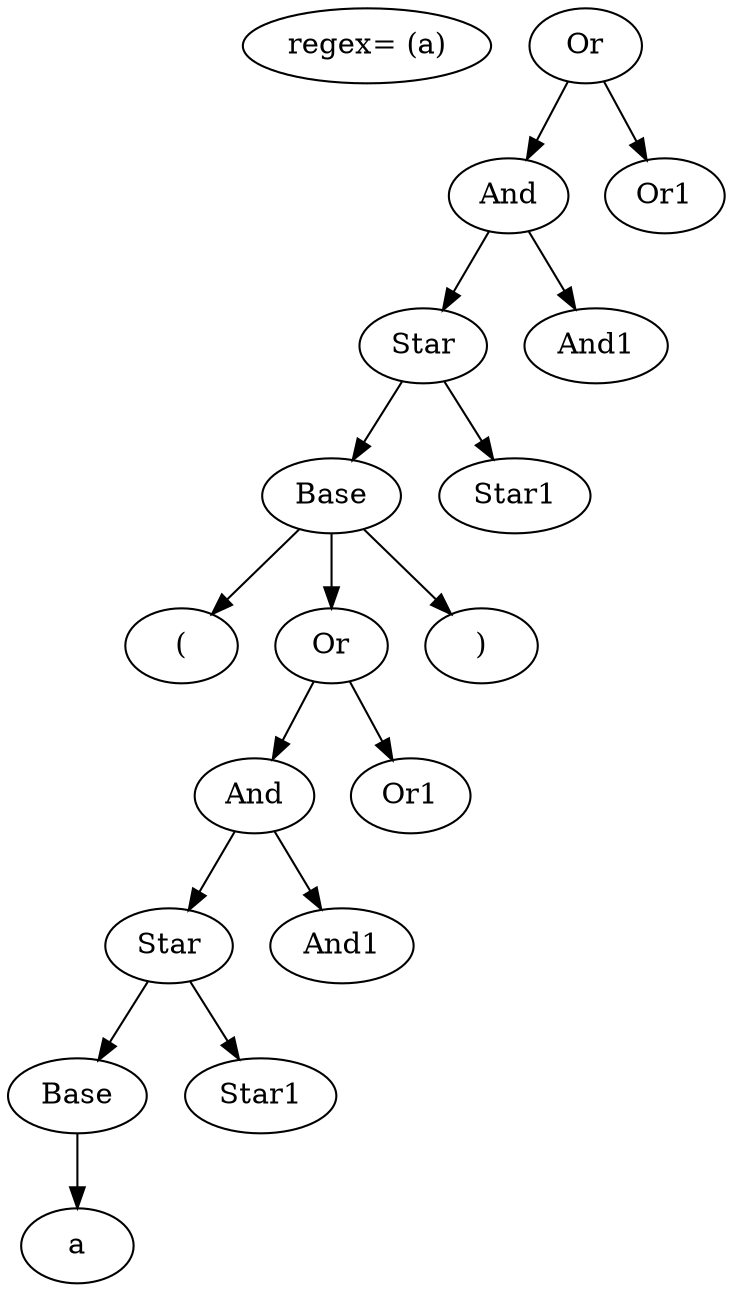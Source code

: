digraph G {
E [label="regex= (a)"];
0 [label="Or"];
1 [label="And"];
2 [label="Star"];
3 [label="Base"];
4 [label="("];
6 [label="Or"];
7 [label="And"];
8 [label="Star"];
9 [label="Base"];
10 [label="a"];
12 [label="Star1"];
14 [label="And1"];
16 [label="Or1"];
19 [label=")"];
21 [label="Star1"];
23 [label="And1"];
25 [label="Or1"];
0 -> 1;
0 -> 25;
1 -> 2;
1 -> 23;
2 -> 3;
2 -> 21;
3 -> 19;
3 -> 4;
3 -> 6;
6 -> 16;
6 -> 7;
7 -> 8;
7 -> 14;
8 -> 9;
8 -> 12;
9 -> 10;
}
